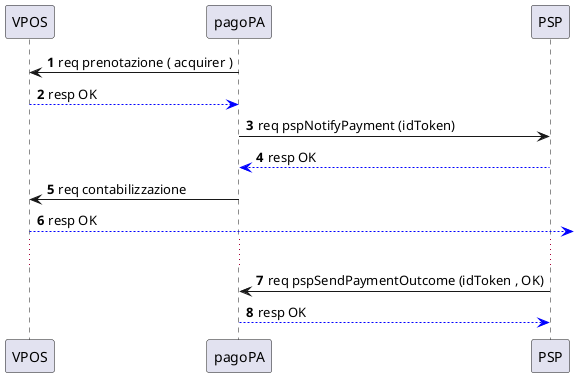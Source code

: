 @startuml
autonumber 
participant vpos  as "VPOS"
participant nodo as "pagoPA"
participant psp as "PSP"

nodo -> vpos : req prenotazione ( acquirer )
vpos -[#blue]-> nodo : resp OK 

nodo -> psp : req pspNotifyPayment (idToken)
psp -[#blue]-> nodo : resp OK

nodo -> vpos : req contabilizzazione
vpos -[#blue]-> : resp OK

...

psp -> nodo : req pspSendPaymentOutcome (idToken , OK)
nodo -[#blue]-> psp: resp OK
@enduml